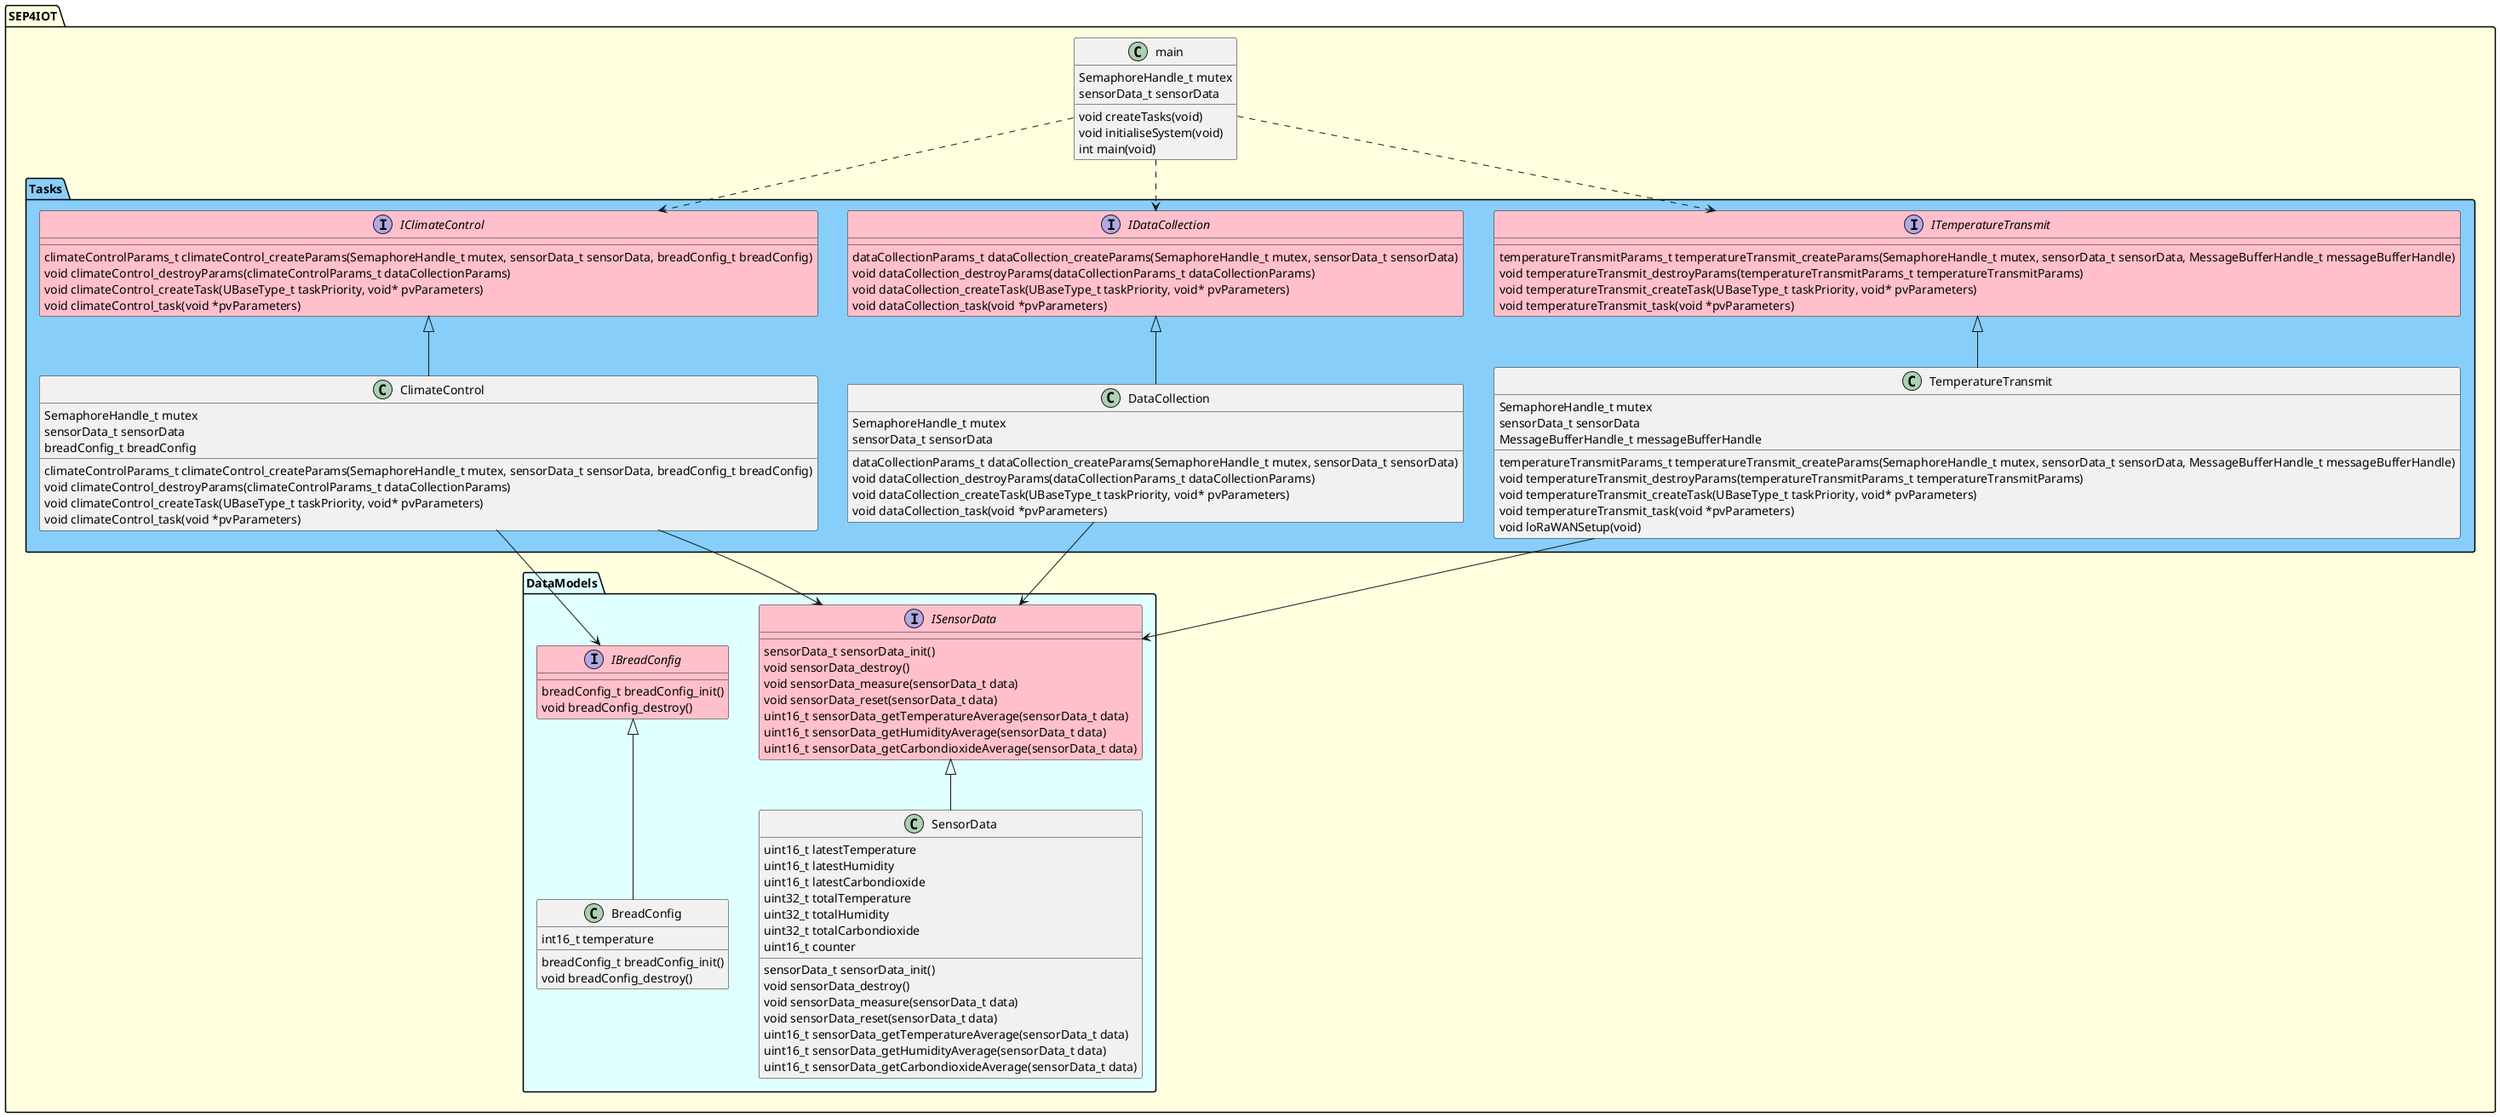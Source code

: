 @startuml ClassDiagram
namespace SEP4IOT #LightYellow {
    class main {
        {field} SemaphoreHandle_t mutex
        {field} sensorData_t sensorData
        {method} void createTasks(void)
        {method} void initialiseSystem(void)
        {method} int main(void)
    }

    namespace DataModels #LightCyan {
        interface ISensorData #Pink {
            {method} sensorData_t sensorData_init()
            {method} void sensorData_destroy()
            {method} void sensorData_measure(sensorData_t data)
            {method} void sensorData_reset(sensorData_t data)
            {method} uint16_t sensorData_getTemperatureAverage(sensorData_t data)
            {method} uint16_t sensorData_getHumidityAverage(sensorData_t data)
            {method} uint16_t sensorData_getCarbondioxideAverage(sensorData_t data)
        }
        
        class SensorData {
            {field} uint16_t latestTemperature
            {field} uint16_t latestHumidity
            {field} uint16_t latestCarbondioxide
            {field} uint32_t totalTemperature
            {field} uint32_t totalHumidity
            {field} uint32_t totalCarbondioxide
            {field} uint16_t counter
            {method} sensorData_t sensorData_init()
            {method} void sensorData_destroy()
            {method} void sensorData_measure(sensorData_t data)
            {method} void sensorData_reset(sensorData_t data)
            {method} uint16_t sensorData_getTemperatureAverage(sensorData_t data)
            {method} uint16_t sensorData_getHumidityAverage(sensorData_t data)
            {method} uint16_t sensorData_getCarbondioxideAverage(sensorData_t data)
        }

        interface IBreadConfig #Pink {
            {method} breadConfig_t breadConfig_init()
            {method} void breadConfig_destroy()
        }

        class BreadConfig {
            {field} int16_t temperature
            {method} breadConfig_t breadConfig_init()
            {method} void breadConfig_destroy()
        }
        IBreadConfig <|-- BreadConfig
        ISensorData <|-- SensorData
    }
    namespace Tasks #LightSkyBlue {

        interface IClimateControl #Pink {
            {method} climateControlParams_t climateControl_createParams(SemaphoreHandle_t mutex, sensorData_t sensorData, breadConfig_t breadConfig)
            {method} void climateControl_destroyParams(climateControlParams_t dataCollectionParams)
            {method} void climateControl_createTask(UBaseType_t taskPriority, void* pvParameters)
            {method} void climateControl_task(void *pvParameters)
        }

        class ClimateControl{
            {field} SemaphoreHandle_t mutex
            {field} sensorData_t sensorData
            {field} breadConfig_t breadConfig
            {method} climateControlParams_t climateControl_createParams(SemaphoreHandle_t mutex, sensorData_t sensorData, breadConfig_t breadConfig)
            {method} void climateControl_destroyParams(climateControlParams_t dataCollectionParams)
            {method} void climateControl_createTask(UBaseType_t taskPriority, void* pvParameters)
            {method} void climateControl_task(void *pvParameters)
        }

        interface IDataCollection #Pink {
            {method} dataCollectionParams_t dataCollection_createParams(SemaphoreHandle_t mutex, sensorData_t sensorData)
            {method} void dataCollection_destroyParams(dataCollectionParams_t dataCollectionParams)
            {method} void dataCollection_createTask(UBaseType_t taskPriority, void* pvParameters)
            {method} void dataCollection_task(void *pvParameters)
        }

        class DataCollection{
            {field} SemaphoreHandle_t mutex
            {field} sensorData_t sensorData
            {method} dataCollectionParams_t dataCollection_createParams(SemaphoreHandle_t mutex, sensorData_t sensorData)
            {method} void dataCollection_destroyParams(dataCollectionParams_t dataCollectionParams)
            {method} void dataCollection_createTask(UBaseType_t taskPriority, void* pvParameters)
            {method} void dataCollection_task(void *pvParameters)
        }

        interface ITemperatureTransmit #Pink {
            {method} temperatureTransmitParams_t temperatureTransmit_createParams(SemaphoreHandle_t mutex, sensorData_t sensorData, MessageBufferHandle_t messageBufferHandle)
            {method} void temperatureTransmit_destroyParams(temperatureTransmitParams_t temperatureTransmitParams)
            {method} void temperatureTransmit_createTask(UBaseType_t taskPriority, void* pvParameters)
            {method} void temperatureTransmit_task(void *pvParameters)
        }

        class TemperatureTransmit {
            {field} SemaphoreHandle_t mutex
            {field} sensorData_t sensorData
            {field} MessageBufferHandle_t messageBufferHandle
            {method} temperatureTransmitParams_t temperatureTransmit_createParams(SemaphoreHandle_t mutex, sensorData_t sensorData, MessageBufferHandle_t messageBufferHandle)
            {method} void temperatureTransmit_destroyParams(temperatureTransmitParams_t temperatureTransmitParams)
            {method} void temperatureTransmit_createTask(UBaseType_t taskPriority, void* pvParameters)
            {method} void temperatureTransmit_task(void *pvParameters)
            {method} void loRaWANSetup(void)
        }

        ITemperatureTransmit <|-- TemperatureTransmit
        IDataCollection <|-- DataCollection
        IClimateControl <|-- ClimateControl
    }

    SEP4IOT.main ..> SEP4IOT.Tasks.ITemperatureTransmit
    SEP4IOT.main ..> SEP4IOT.Tasks.IDataCollection
    SEP4IOT.main ..> SEP4IOT.Tasks.IClimateControl
    SEP4IOT.Tasks.TemperatureTransmit --> SEP4IOT.DataModels.ISensorData
    SEP4IOT.Tasks.DataCollection --> SEP4IOT.DataModels.ISensorData
    SEP4IOT.Tasks.ClimateControl --> SEP4IOT.DataModels.ISensorData
    SEP4IOT.Tasks.ClimateControl --> SEP4IOT.DataModels.IBreadConfig
}
@enduml

